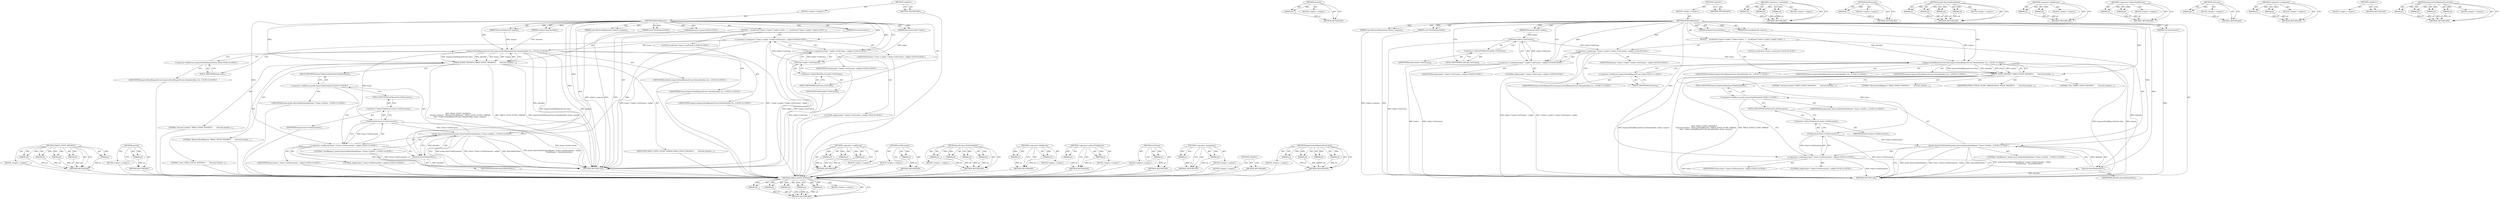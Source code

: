 digraph "InspectorSendRequestEvent.Data" {
vulnerable_113 [label=<(METHOD,TRACE_EVENT_INSTANT1)>];
vulnerable_114 [label=<(PARAM,p1)>];
vulnerable_115 [label=<(PARAM,p2)>];
vulnerable_116 [label=<(PARAM,p3)>];
vulnerable_117 [label=<(PARAM,p4)>];
vulnerable_118 [label=<(PARAM,p5)>];
vulnerable_119 [label=<(BLOCK,&lt;empty&gt;,&lt;empty&gt;)>];
vulnerable_120 [label=<(METHOD_RETURN,ANY)>];
vulnerable_144 [label=<(METHOD,AsyncId)>];
vulnerable_145 [label=<(PARAM,p1)>];
vulnerable_146 [label=<(BLOCK,&lt;empty&gt;,&lt;empty&gt;)>];
vulnerable_147 [label=<(METHOD_RETURN,ANY)>];
vulnerable_6 [label=<(METHOD,&lt;global&gt;)<SUB>1</SUB>>];
vulnerable_7 [label=<(BLOCK,&lt;empty&gt;,&lt;empty&gt;)<SUB>1</SUB>>];
vulnerable_8 [label=<(METHOD,WillSendRequest)<SUB>1</SUB>>];
vulnerable_9 [label=<(PARAM,ExecutionContext*)<SUB>2</SUB>>];
vulnerable_10 [label=<(PARAM,unsigned long identifier)<SUB>3</SUB>>];
vulnerable_11 [label=<(PARAM,DocumentLoader* loader)<SUB>4</SUB>>];
vulnerable_12 [label=<(PARAM,ResourceRequest&amp; request)<SUB>5</SUB>>];
vulnerable_13 [label=<(PARAM,const ResourceResponse&amp; redirect_response)<SUB>6</SUB>>];
vulnerable_14 [label=<(PARAM,const FetchInitiatorInfo&amp;)<SUB>7</SUB>>];
vulnerable_15 [label=<(BLOCK,{
   LocalFrame* frame = loader ? loader-&gt;GetFr...,{
   LocalFrame* frame = loader ? loader-&gt;GetFr...)<SUB>7</SUB>>];
vulnerable_16 [label="<(LOCAL,LocalFrame* frame: LocalFrame*)<SUB>8</SUB>>"];
vulnerable_17 [label="<(&lt;operator&gt;.assignment,* frame = loader ? loader-&gt;GetFrame() : nullptr)<SUB>8</SUB>>"];
vulnerable_18 [label="<(IDENTIFIER,frame,* frame = loader ? loader-&gt;GetFrame() : nullptr)<SUB>8</SUB>>"];
vulnerable_19 [label="<(&lt;operator&gt;.conditional,loader ? loader-&gt;GetFrame() : nullptr)<SUB>8</SUB>>"];
vulnerable_20 [label="<(IDENTIFIER,loader,loader ? loader-&gt;GetFrame() : nullptr)<SUB>8</SUB>>"];
vulnerable_21 [label=<(GetFrame,loader-&gt;GetFrame())<SUB>8</SUB>>];
vulnerable_22 [label=<(&lt;operator&gt;.indirectFieldAccess,loader-&gt;GetFrame)<SUB>8</SUB>>];
vulnerable_23 [label=<(IDENTIFIER,loader,loader-&gt;GetFrame())<SUB>8</SUB>>];
vulnerable_24 [label=<(FIELD_IDENTIFIER,GetFrame,GetFrame)<SUB>8</SUB>>];
vulnerable_25 [label="<(LITERAL,nullptr,loader ? loader-&gt;GetFrame() : nullptr)<SUB>8</SUB>>"];
vulnerable_26 [label=<(TRACE_EVENT_INSTANT1,TRACE_EVENT_INSTANT1(
       &quot;devtools.timeline...)<SUB>9</SUB>>];
vulnerable_27 [label=<(LITERAL,&quot;devtools.timeline&quot;,TRACE_EVENT_INSTANT1(
       &quot;devtools.timeline...)<SUB>10</SUB>>];
vulnerable_28 [label=<(LITERAL,&quot;ResourceSendRequest&quot;,TRACE_EVENT_INSTANT1(
       &quot;devtools.timeline...)<SUB>10</SUB>>];
vulnerable_29 [label=<(IDENTIFIER,TRACE_EVENT_SCOPE_THREAD,TRACE_EVENT_INSTANT1(
       &quot;devtools.timeline...)<SUB>10</SUB>>];
vulnerable_30 [label=<(LITERAL,&quot;data&quot;,TRACE_EVENT_INSTANT1(
       &quot;devtools.timeline...)<SUB>11</SUB>>];
vulnerable_31 [label="<(InspectorSendRequestEvent.Data,InspectorSendRequestEvent::Data(identifier, fra...)<SUB>11</SUB>>"];
vulnerable_32 [label="<(&lt;operator&gt;.fieldAccess,InspectorSendRequestEvent::Data)<SUB>11</SUB>>"];
vulnerable_33 [label="<(IDENTIFIER,InspectorSendRequestEvent,InspectorSendRequestEvent::Data(identifier, fra...)<SUB>11</SUB>>"];
vulnerable_34 [label=<(FIELD_IDENTIFIER,Data,Data)<SUB>11</SUB>>];
vulnerable_35 [label="<(IDENTIFIER,identifier,InspectorSendRequestEvent::Data(identifier, fra...)<SUB>11</SUB>>"];
vulnerable_36 [label="<(IDENTIFIER,frame,InspectorSendRequestEvent::Data(identifier, fra...)<SUB>11</SUB>>"];
vulnerable_37 [label="<(IDENTIFIER,request,InspectorSendRequestEvent::Data(identifier, fra...)<SUB>11</SUB>>"];
vulnerable_38 [label="<(probe.AsyncTaskScheduled,probe::AsyncTaskScheduled(frame ? frame-&gt;GetDoc...)<SUB>12</SUB>>"];
vulnerable_39 [label="<(&lt;operator&gt;.fieldAccess,probe::AsyncTaskScheduled)<SUB>12</SUB>>"];
vulnerable_40 [label="<(IDENTIFIER,probe,probe::AsyncTaskScheduled(frame ? frame-&gt;GetDoc...)<SUB>12</SUB>>"];
vulnerable_41 [label=<(FIELD_IDENTIFIER,AsyncTaskScheduled,AsyncTaskScheduled)<SUB>12</SUB>>];
vulnerable_42 [label="<(&lt;operator&gt;.conditional,frame ? frame-&gt;GetDocument() : nullptr)<SUB>12</SUB>>"];
vulnerable_43 [label="<(IDENTIFIER,frame,frame ? frame-&gt;GetDocument() : nullptr)<SUB>12</SUB>>"];
vulnerable_44 [label=<(GetDocument,frame-&gt;GetDocument())<SUB>12</SUB>>];
vulnerable_45 [label=<(&lt;operator&gt;.indirectFieldAccess,frame-&gt;GetDocument)<SUB>12</SUB>>];
vulnerable_46 [label=<(IDENTIFIER,frame,frame-&gt;GetDocument())<SUB>12</SUB>>];
vulnerable_47 [label=<(FIELD_IDENTIFIER,GetDocument,GetDocument)<SUB>12</SUB>>];
vulnerable_48 [label="<(LITERAL,nullptr,frame ? frame-&gt;GetDocument() : nullptr)<SUB>12</SUB>>"];
vulnerable_49 [label="<(LITERAL,&quot;SendRequest&quot;,probe::AsyncTaskScheduled(frame ? frame-&gt;GetDoc...)<SUB>13</SUB>>"];
vulnerable_50 [label=<(AsyncId,AsyncId(identifier))<SUB>13</SUB>>];
vulnerable_51 [label=<(IDENTIFIER,identifier,AsyncId(identifier))<SUB>13</SUB>>];
vulnerable_52 [label=<(METHOD_RETURN,void)<SUB>1</SUB>>];
vulnerable_54 [label=<(METHOD_RETURN,ANY)<SUB>1</SUB>>];
vulnerable_98 [label=<(METHOD,&lt;operator&gt;.conditional)>];
vulnerable_99 [label=<(PARAM,p1)>];
vulnerable_100 [label=<(PARAM,p2)>];
vulnerable_101 [label=<(PARAM,p3)>];
vulnerable_102 [label=<(BLOCK,&lt;empty&gt;,&lt;empty&gt;)>];
vulnerable_103 [label=<(METHOD_RETURN,ANY)>];
vulnerable_140 [label=<(METHOD,GetDocument)>];
vulnerable_141 [label=<(PARAM,p1)>];
vulnerable_142 [label=<(BLOCK,&lt;empty&gt;,&lt;empty&gt;)>];
vulnerable_143 [label=<(METHOD_RETURN,ANY)>];
vulnerable_133 [label=<(METHOD,probe.AsyncTaskScheduled)>];
vulnerable_134 [label=<(PARAM,p1)>];
vulnerable_135 [label=<(PARAM,p2)>];
vulnerable_136 [label=<(PARAM,p3)>];
vulnerable_137 [label=<(PARAM,p4)>];
vulnerable_138 [label=<(BLOCK,&lt;empty&gt;,&lt;empty&gt;)>];
vulnerable_139 [label=<(METHOD_RETURN,ANY)>];
vulnerable_128 [label=<(METHOD,&lt;operator&gt;.fieldAccess)>];
vulnerable_129 [label=<(PARAM,p1)>];
vulnerable_130 [label=<(PARAM,p2)>];
vulnerable_131 [label=<(BLOCK,&lt;empty&gt;,&lt;empty&gt;)>];
vulnerable_132 [label=<(METHOD_RETURN,ANY)>];
vulnerable_108 [label=<(METHOD,&lt;operator&gt;.indirectFieldAccess)>];
vulnerable_109 [label=<(PARAM,p1)>];
vulnerable_110 [label=<(PARAM,p2)>];
vulnerable_111 [label=<(BLOCK,&lt;empty&gt;,&lt;empty&gt;)>];
vulnerable_112 [label=<(METHOD_RETURN,ANY)>];
vulnerable_104 [label=<(METHOD,GetFrame)>];
vulnerable_105 [label=<(PARAM,p1)>];
vulnerable_106 [label=<(BLOCK,&lt;empty&gt;,&lt;empty&gt;)>];
vulnerable_107 [label=<(METHOD_RETURN,ANY)>];
vulnerable_93 [label=<(METHOD,&lt;operator&gt;.assignment)>];
vulnerable_94 [label=<(PARAM,p1)>];
vulnerable_95 [label=<(PARAM,p2)>];
vulnerable_96 [label=<(BLOCK,&lt;empty&gt;,&lt;empty&gt;)>];
vulnerable_97 [label=<(METHOD_RETURN,ANY)>];
vulnerable_87 [label=<(METHOD,&lt;global&gt;)<SUB>1</SUB>>];
vulnerable_88 [label=<(BLOCK,&lt;empty&gt;,&lt;empty&gt;)>];
vulnerable_89 [label=<(METHOD_RETURN,ANY)>];
vulnerable_121 [label=<(METHOD,InspectorSendRequestEvent.Data)>];
vulnerable_122 [label=<(PARAM,p1)>];
vulnerable_123 [label=<(PARAM,p2)>];
vulnerable_124 [label=<(PARAM,p3)>];
vulnerable_125 [label=<(PARAM,p4)>];
vulnerable_126 [label=<(BLOCK,&lt;empty&gt;,&lt;empty&gt;)>];
vulnerable_127 [label=<(METHOD_RETURN,ANY)>];
fixed_116 [label=<(METHOD,TRACE_EVENT_INSTANT1)>];
fixed_117 [label=<(PARAM,p1)>];
fixed_118 [label=<(PARAM,p2)>];
fixed_119 [label=<(PARAM,p3)>];
fixed_120 [label=<(PARAM,p4)>];
fixed_121 [label=<(PARAM,p5)>];
fixed_122 [label=<(BLOCK,&lt;empty&gt;,&lt;empty&gt;)>];
fixed_123 [label=<(METHOD_RETURN,ANY)>];
fixed_147 [label=<(METHOD,AsyncId)>];
fixed_148 [label=<(PARAM,p1)>];
fixed_149 [label=<(BLOCK,&lt;empty&gt;,&lt;empty&gt;)>];
fixed_150 [label=<(METHOD_RETURN,ANY)>];
fixed_6 [label=<(METHOD,&lt;global&gt;)<SUB>1</SUB>>];
fixed_7 [label=<(BLOCK,&lt;empty&gt;,&lt;empty&gt;)<SUB>1</SUB>>];
fixed_8 [label=<(METHOD,WillSendRequest)<SUB>1</SUB>>];
fixed_9 [label=<(PARAM,ExecutionContext*)<SUB>2</SUB>>];
fixed_10 [label=<(PARAM,unsigned long identifier)<SUB>3</SUB>>];
fixed_11 [label=<(PARAM,DocumentLoader* loader)<SUB>4</SUB>>];
fixed_12 [label=<(PARAM,ResourceRequest&amp; request)<SUB>5</SUB>>];
fixed_13 [label=<(PARAM,const ResourceResponse&amp; redirect_response)<SUB>6</SUB>>];
fixed_14 [label=<(PARAM,const FetchInitiatorInfo&amp;)<SUB>7</SUB>>];
fixed_15 [label="<(PARAM,Resource::Type)<SUB>8</SUB>>"];
fixed_16 [label=<(BLOCK,{
   LocalFrame* frame = loader ? loader-&gt;GetFr...,{
   LocalFrame* frame = loader ? loader-&gt;GetFr...)<SUB>8</SUB>>];
fixed_17 [label="<(LOCAL,LocalFrame* frame: LocalFrame*)<SUB>9</SUB>>"];
fixed_18 [label="<(&lt;operator&gt;.assignment,* frame = loader ? loader-&gt;GetFrame() : nullptr)<SUB>9</SUB>>"];
fixed_19 [label="<(IDENTIFIER,frame,* frame = loader ? loader-&gt;GetFrame() : nullptr)<SUB>9</SUB>>"];
fixed_20 [label="<(&lt;operator&gt;.conditional,loader ? loader-&gt;GetFrame() : nullptr)<SUB>9</SUB>>"];
fixed_21 [label="<(IDENTIFIER,loader,loader ? loader-&gt;GetFrame() : nullptr)<SUB>9</SUB>>"];
fixed_22 [label=<(GetFrame,loader-&gt;GetFrame())<SUB>9</SUB>>];
fixed_23 [label=<(&lt;operator&gt;.indirectFieldAccess,loader-&gt;GetFrame)<SUB>9</SUB>>];
fixed_24 [label=<(IDENTIFIER,loader,loader-&gt;GetFrame())<SUB>9</SUB>>];
fixed_25 [label=<(FIELD_IDENTIFIER,GetFrame,GetFrame)<SUB>9</SUB>>];
fixed_26 [label="<(LITERAL,nullptr,loader ? loader-&gt;GetFrame() : nullptr)<SUB>9</SUB>>"];
fixed_27 [label=<(TRACE_EVENT_INSTANT1,TRACE_EVENT_INSTANT1(
       &quot;devtools.timeline...)<SUB>10</SUB>>];
fixed_28 [label=<(LITERAL,&quot;devtools.timeline&quot;,TRACE_EVENT_INSTANT1(
       &quot;devtools.timeline...)<SUB>11</SUB>>];
fixed_29 [label=<(LITERAL,&quot;ResourceSendRequest&quot;,TRACE_EVENT_INSTANT1(
       &quot;devtools.timeline...)<SUB>11</SUB>>];
fixed_30 [label=<(IDENTIFIER,TRACE_EVENT_SCOPE_THREAD,TRACE_EVENT_INSTANT1(
       &quot;devtools.timeline...)<SUB>11</SUB>>];
fixed_31 [label=<(LITERAL,&quot;data&quot;,TRACE_EVENT_INSTANT1(
       &quot;devtools.timeline...)<SUB>12</SUB>>];
fixed_32 [label="<(InspectorSendRequestEvent.Data,InspectorSendRequestEvent::Data(identifier, fra...)<SUB>12</SUB>>"];
fixed_33 [label="<(&lt;operator&gt;.fieldAccess,InspectorSendRequestEvent::Data)<SUB>12</SUB>>"];
fixed_34 [label="<(IDENTIFIER,InspectorSendRequestEvent,InspectorSendRequestEvent::Data(identifier, fra...)<SUB>12</SUB>>"];
fixed_35 [label=<(FIELD_IDENTIFIER,Data,Data)<SUB>12</SUB>>];
fixed_36 [label="<(IDENTIFIER,identifier,InspectorSendRequestEvent::Data(identifier, fra...)<SUB>12</SUB>>"];
fixed_37 [label="<(IDENTIFIER,frame,InspectorSendRequestEvent::Data(identifier, fra...)<SUB>12</SUB>>"];
fixed_38 [label="<(IDENTIFIER,request,InspectorSendRequestEvent::Data(identifier, fra...)<SUB>12</SUB>>"];
fixed_39 [label="<(probe.AsyncTaskScheduled,probe::AsyncTaskScheduled(frame ? frame-&gt;GetDoc...)<SUB>13</SUB>>"];
fixed_40 [label="<(&lt;operator&gt;.fieldAccess,probe::AsyncTaskScheduled)<SUB>13</SUB>>"];
fixed_41 [label="<(IDENTIFIER,probe,probe::AsyncTaskScheduled(frame ? frame-&gt;GetDoc...)<SUB>13</SUB>>"];
fixed_42 [label=<(FIELD_IDENTIFIER,AsyncTaskScheduled,AsyncTaskScheduled)<SUB>13</SUB>>];
fixed_43 [label="<(&lt;operator&gt;.conditional,frame ? frame-&gt;GetDocument() : nullptr)<SUB>13</SUB>>"];
fixed_44 [label="<(IDENTIFIER,frame,frame ? frame-&gt;GetDocument() : nullptr)<SUB>13</SUB>>"];
fixed_45 [label=<(GetDocument,frame-&gt;GetDocument())<SUB>13</SUB>>];
fixed_46 [label=<(&lt;operator&gt;.indirectFieldAccess,frame-&gt;GetDocument)<SUB>13</SUB>>];
fixed_47 [label=<(IDENTIFIER,frame,frame-&gt;GetDocument())<SUB>13</SUB>>];
fixed_48 [label=<(FIELD_IDENTIFIER,GetDocument,GetDocument)<SUB>13</SUB>>];
fixed_49 [label="<(LITERAL,nullptr,frame ? frame-&gt;GetDocument() : nullptr)<SUB>13</SUB>>"];
fixed_50 [label="<(LITERAL,&quot;SendRequest&quot;,probe::AsyncTaskScheduled(frame ? frame-&gt;GetDoc...)<SUB>14</SUB>>"];
fixed_51 [label=<(AsyncId,AsyncId(identifier))<SUB>14</SUB>>];
fixed_52 [label=<(IDENTIFIER,identifier,AsyncId(identifier))<SUB>14</SUB>>];
fixed_53 [label=<(METHOD_RETURN,void)<SUB>1</SUB>>];
fixed_55 [label=<(METHOD_RETURN,ANY)<SUB>1</SUB>>];
fixed_101 [label=<(METHOD,&lt;operator&gt;.conditional)>];
fixed_102 [label=<(PARAM,p1)>];
fixed_103 [label=<(PARAM,p2)>];
fixed_104 [label=<(PARAM,p3)>];
fixed_105 [label=<(BLOCK,&lt;empty&gt;,&lt;empty&gt;)>];
fixed_106 [label=<(METHOD_RETURN,ANY)>];
fixed_143 [label=<(METHOD,GetDocument)>];
fixed_144 [label=<(PARAM,p1)>];
fixed_145 [label=<(BLOCK,&lt;empty&gt;,&lt;empty&gt;)>];
fixed_146 [label=<(METHOD_RETURN,ANY)>];
fixed_136 [label=<(METHOD,probe.AsyncTaskScheduled)>];
fixed_137 [label=<(PARAM,p1)>];
fixed_138 [label=<(PARAM,p2)>];
fixed_139 [label=<(PARAM,p3)>];
fixed_140 [label=<(PARAM,p4)>];
fixed_141 [label=<(BLOCK,&lt;empty&gt;,&lt;empty&gt;)>];
fixed_142 [label=<(METHOD_RETURN,ANY)>];
fixed_131 [label=<(METHOD,&lt;operator&gt;.fieldAccess)>];
fixed_132 [label=<(PARAM,p1)>];
fixed_133 [label=<(PARAM,p2)>];
fixed_134 [label=<(BLOCK,&lt;empty&gt;,&lt;empty&gt;)>];
fixed_135 [label=<(METHOD_RETURN,ANY)>];
fixed_111 [label=<(METHOD,&lt;operator&gt;.indirectFieldAccess)>];
fixed_112 [label=<(PARAM,p1)>];
fixed_113 [label=<(PARAM,p2)>];
fixed_114 [label=<(BLOCK,&lt;empty&gt;,&lt;empty&gt;)>];
fixed_115 [label=<(METHOD_RETURN,ANY)>];
fixed_107 [label=<(METHOD,GetFrame)>];
fixed_108 [label=<(PARAM,p1)>];
fixed_109 [label=<(BLOCK,&lt;empty&gt;,&lt;empty&gt;)>];
fixed_110 [label=<(METHOD_RETURN,ANY)>];
fixed_96 [label=<(METHOD,&lt;operator&gt;.assignment)>];
fixed_97 [label=<(PARAM,p1)>];
fixed_98 [label=<(PARAM,p2)>];
fixed_99 [label=<(BLOCK,&lt;empty&gt;,&lt;empty&gt;)>];
fixed_100 [label=<(METHOD_RETURN,ANY)>];
fixed_90 [label=<(METHOD,&lt;global&gt;)<SUB>1</SUB>>];
fixed_91 [label=<(BLOCK,&lt;empty&gt;,&lt;empty&gt;)>];
fixed_92 [label=<(METHOD_RETURN,ANY)>];
fixed_124 [label=<(METHOD,InspectorSendRequestEvent.Data)>];
fixed_125 [label=<(PARAM,p1)>];
fixed_126 [label=<(PARAM,p2)>];
fixed_127 [label=<(PARAM,p3)>];
fixed_128 [label=<(PARAM,p4)>];
fixed_129 [label=<(BLOCK,&lt;empty&gt;,&lt;empty&gt;)>];
fixed_130 [label=<(METHOD_RETURN,ANY)>];
vulnerable_113 -> vulnerable_114  [key=0, label="AST: "];
vulnerable_113 -> vulnerable_114  [key=1, label="DDG: "];
vulnerable_113 -> vulnerable_119  [key=0, label="AST: "];
vulnerable_113 -> vulnerable_115  [key=0, label="AST: "];
vulnerable_113 -> vulnerable_115  [key=1, label="DDG: "];
vulnerable_113 -> vulnerable_120  [key=0, label="AST: "];
vulnerable_113 -> vulnerable_120  [key=1, label="CFG: "];
vulnerable_113 -> vulnerable_116  [key=0, label="AST: "];
vulnerable_113 -> vulnerable_116  [key=1, label="DDG: "];
vulnerable_113 -> vulnerable_117  [key=0, label="AST: "];
vulnerable_113 -> vulnerable_117  [key=1, label="DDG: "];
vulnerable_113 -> vulnerable_118  [key=0, label="AST: "];
vulnerable_113 -> vulnerable_118  [key=1, label="DDG: "];
vulnerable_114 -> vulnerable_120  [key=0, label="DDG: p1"];
vulnerable_115 -> vulnerable_120  [key=0, label="DDG: p2"];
vulnerable_116 -> vulnerable_120  [key=0, label="DDG: p3"];
vulnerable_117 -> vulnerable_120  [key=0, label="DDG: p4"];
vulnerable_118 -> vulnerable_120  [key=0, label="DDG: p5"];
vulnerable_144 -> vulnerable_145  [key=0, label="AST: "];
vulnerable_144 -> vulnerable_145  [key=1, label="DDG: "];
vulnerable_144 -> vulnerable_146  [key=0, label="AST: "];
vulnerable_144 -> vulnerable_147  [key=0, label="AST: "];
vulnerable_144 -> vulnerable_147  [key=1, label="CFG: "];
vulnerable_145 -> vulnerable_147  [key=0, label="DDG: p1"];
vulnerable_6 -> vulnerable_7  [key=0, label="AST: "];
vulnerable_6 -> vulnerable_54  [key=0, label="AST: "];
vulnerable_6 -> vulnerable_54  [key=1, label="CFG: "];
vulnerable_7 -> vulnerable_8  [key=0, label="AST: "];
vulnerable_8 -> vulnerable_9  [key=0, label="AST: "];
vulnerable_8 -> vulnerable_9  [key=1, label="DDG: "];
vulnerable_8 -> vulnerable_10  [key=0, label="AST: "];
vulnerable_8 -> vulnerable_10  [key=1, label="DDG: "];
vulnerable_8 -> vulnerable_11  [key=0, label="AST: "];
vulnerable_8 -> vulnerable_11  [key=1, label="DDG: "];
vulnerable_8 -> vulnerable_12  [key=0, label="AST: "];
vulnerable_8 -> vulnerable_12  [key=1, label="DDG: "];
vulnerable_8 -> vulnerable_13  [key=0, label="AST: "];
vulnerable_8 -> vulnerable_13  [key=1, label="DDG: "];
vulnerable_8 -> vulnerable_14  [key=0, label="AST: "];
vulnerable_8 -> vulnerable_14  [key=1, label="DDG: "];
vulnerable_8 -> vulnerable_15  [key=0, label="AST: "];
vulnerable_8 -> vulnerable_52  [key=0, label="AST: "];
vulnerable_8 -> vulnerable_24  [key=0, label="CFG: "];
vulnerable_8 -> vulnerable_19  [key=0, label="CFG: "];
vulnerable_8 -> vulnerable_19  [key=1, label="DDG: "];
vulnerable_8 -> vulnerable_17  [key=0, label="DDG: "];
vulnerable_8 -> vulnerable_26  [key=0, label="DDG: "];
vulnerable_8 -> vulnerable_38  [key=0, label="DDG: "];
vulnerable_8 -> vulnerable_31  [key=0, label="DDG: "];
vulnerable_8 -> vulnerable_42  [key=0, label="DDG: "];
vulnerable_8 -> vulnerable_50  [key=0, label="DDG: "];
vulnerable_9 -> vulnerable_52  [key=0, label="DDG: "];
vulnerable_10 -> vulnerable_31  [key=0, label="DDG: identifier"];
vulnerable_11 -> vulnerable_21  [key=0, label="DDG: loader"];
vulnerable_12 -> vulnerable_31  [key=0, label="DDG: request"];
vulnerable_13 -> vulnerable_52  [key=0, label="DDG: redirect_response"];
vulnerable_14 -> vulnerable_52  [key=0, label="DDG: "];
vulnerable_15 -> vulnerable_16  [key=0, label="AST: "];
vulnerable_15 -> vulnerable_17  [key=0, label="AST: "];
vulnerable_15 -> vulnerable_26  [key=0, label="AST: "];
vulnerable_15 -> vulnerable_38  [key=0, label="AST: "];
vulnerable_17 -> vulnerable_18  [key=0, label="AST: "];
vulnerable_17 -> vulnerable_19  [key=0, label="AST: "];
vulnerable_17 -> vulnerable_34  [key=0, label="CFG: "];
vulnerable_17 -> vulnerable_52  [key=0, label="DDG: loader ? loader-&gt;GetFrame() : nullptr"];
vulnerable_17 -> vulnerable_52  [key=1, label="DDG: * frame = loader ? loader-&gt;GetFrame() : nullptr"];
vulnerable_17 -> vulnerable_31  [key=0, label="DDG: frame"];
vulnerable_19 -> vulnerable_20  [key=0, label="AST: "];
vulnerable_19 -> vulnerable_21  [key=0, label="AST: "];
vulnerable_19 -> vulnerable_25  [key=0, label="AST: "];
vulnerable_19 -> vulnerable_17  [key=0, label="CFG: "];
vulnerable_19 -> vulnerable_52  [key=0, label="DDG: loader"];
vulnerable_19 -> vulnerable_52  [key=1, label="DDG: loader-&gt;GetFrame()"];
vulnerable_21 -> vulnerable_22  [key=0, label="AST: "];
vulnerable_21 -> vulnerable_19  [key=0, label="CFG: "];
vulnerable_21 -> vulnerable_19  [key=1, label="DDG: loader-&gt;GetFrame"];
vulnerable_21 -> vulnerable_52  [key=0, label="DDG: loader-&gt;GetFrame"];
vulnerable_21 -> vulnerable_17  [key=0, label="DDG: loader-&gt;GetFrame"];
vulnerable_22 -> vulnerable_23  [key=0, label="AST: "];
vulnerable_22 -> vulnerable_24  [key=0, label="AST: "];
vulnerable_22 -> vulnerable_21  [key=0, label="CFG: "];
vulnerable_24 -> vulnerable_22  [key=0, label="CFG: "];
vulnerable_26 -> vulnerable_27  [key=0, label="AST: "];
vulnerable_26 -> vulnerable_28  [key=0, label="AST: "];
vulnerable_26 -> vulnerable_29  [key=0, label="AST: "];
vulnerable_26 -> vulnerable_30  [key=0, label="AST: "];
vulnerable_26 -> vulnerable_31  [key=0, label="AST: "];
vulnerable_26 -> vulnerable_41  [key=0, label="CFG: "];
vulnerable_26 -> vulnerable_52  [key=0, label="DDG: InspectorSendRequestEvent::Data(identifier, frame, request)"];
vulnerable_26 -> vulnerable_52  [key=1, label="DDG: TRACE_EVENT_INSTANT1(
       &quot;devtools.timeline&quot;, &quot;ResourceSendRequest&quot;, TRACE_EVENT_SCOPE_THREAD,
      &quot;data&quot;, InspectorSendRequestEvent::Data(identifier, frame, request))"];
vulnerable_26 -> vulnerable_52  [key=2, label="DDG: TRACE_EVENT_SCOPE_THREAD"];
vulnerable_31 -> vulnerable_32  [key=0, label="AST: "];
vulnerable_31 -> vulnerable_35  [key=0, label="AST: "];
vulnerable_31 -> vulnerable_36  [key=0, label="AST: "];
vulnerable_31 -> vulnerable_37  [key=0, label="AST: "];
vulnerable_31 -> vulnerable_26  [key=0, label="CFG: "];
vulnerable_31 -> vulnerable_26  [key=1, label="DDG: InspectorSendRequestEvent::Data"];
vulnerable_31 -> vulnerable_26  [key=2, label="DDG: identifier"];
vulnerable_31 -> vulnerable_26  [key=3, label="DDG: frame"];
vulnerable_31 -> vulnerable_26  [key=4, label="DDG: request"];
vulnerable_31 -> vulnerable_52  [key=0, label="DDG: InspectorSendRequestEvent::Data"];
vulnerable_31 -> vulnerable_52  [key=1, label="DDG: request"];
vulnerable_31 -> vulnerable_50  [key=0, label="DDG: identifier"];
vulnerable_31 -> vulnerable_44  [key=0, label="DDG: frame"];
vulnerable_32 -> vulnerable_33  [key=0, label="AST: "];
vulnerable_32 -> vulnerable_34  [key=0, label="AST: "];
vulnerable_32 -> vulnerable_31  [key=0, label="CFG: "];
vulnerable_34 -> vulnerable_32  [key=0, label="CFG: "];
vulnerable_38 -> vulnerable_39  [key=0, label="AST: "];
vulnerable_38 -> vulnerable_42  [key=0, label="AST: "];
vulnerable_38 -> vulnerable_49  [key=0, label="AST: "];
vulnerable_38 -> vulnerable_50  [key=0, label="AST: "];
vulnerable_38 -> vulnerable_52  [key=0, label="CFG: "];
vulnerable_38 -> vulnerable_52  [key=1, label="DDG: probe::AsyncTaskScheduled"];
vulnerable_38 -> vulnerable_52  [key=2, label="DDG: frame ? frame-&gt;GetDocument() : nullptr"];
vulnerable_38 -> vulnerable_52  [key=3, label="DDG: AsyncId(identifier)"];
vulnerable_38 -> vulnerable_52  [key=4, label="DDG: probe::AsyncTaskScheduled(frame ? frame-&gt;GetDocument() : nullptr,
                            &quot;SendRequest&quot;, AsyncId(identifier))"];
vulnerable_39 -> vulnerable_40  [key=0, label="AST: "];
vulnerable_39 -> vulnerable_41  [key=0, label="AST: "];
vulnerable_39 -> vulnerable_47  [key=0, label="CFG: "];
vulnerable_39 -> vulnerable_42  [key=0, label="CFG: "];
vulnerable_41 -> vulnerable_39  [key=0, label="CFG: "];
vulnerable_42 -> vulnerable_43  [key=0, label="AST: "];
vulnerable_42 -> vulnerable_44  [key=0, label="AST: "];
vulnerable_42 -> vulnerable_48  [key=0, label="AST: "];
vulnerable_42 -> vulnerable_50  [key=0, label="CFG: "];
vulnerable_42 -> vulnerable_52  [key=0, label="DDG: frame"];
vulnerable_42 -> vulnerable_52  [key=1, label="DDG: frame-&gt;GetDocument()"];
vulnerable_44 -> vulnerable_45  [key=0, label="AST: "];
vulnerable_44 -> vulnerable_42  [key=0, label="CFG: "];
vulnerable_44 -> vulnerable_42  [key=1, label="DDG: frame-&gt;GetDocument"];
vulnerable_44 -> vulnerable_52  [key=0, label="DDG: frame-&gt;GetDocument"];
vulnerable_44 -> vulnerable_38  [key=0, label="DDG: frame-&gt;GetDocument"];
vulnerable_45 -> vulnerable_46  [key=0, label="AST: "];
vulnerable_45 -> vulnerable_47  [key=0, label="AST: "];
vulnerable_45 -> vulnerable_44  [key=0, label="CFG: "];
vulnerable_47 -> vulnerable_45  [key=0, label="CFG: "];
vulnerable_50 -> vulnerable_51  [key=0, label="AST: "];
vulnerable_50 -> vulnerable_38  [key=0, label="CFG: "];
vulnerable_50 -> vulnerable_38  [key=1, label="DDG: identifier"];
vulnerable_50 -> vulnerable_52  [key=0, label="DDG: identifier"];
vulnerable_98 -> vulnerable_99  [key=0, label="AST: "];
vulnerable_98 -> vulnerable_99  [key=1, label="DDG: "];
vulnerable_98 -> vulnerable_102  [key=0, label="AST: "];
vulnerable_98 -> vulnerable_100  [key=0, label="AST: "];
vulnerable_98 -> vulnerable_100  [key=1, label="DDG: "];
vulnerable_98 -> vulnerable_103  [key=0, label="AST: "];
vulnerable_98 -> vulnerable_103  [key=1, label="CFG: "];
vulnerable_98 -> vulnerable_101  [key=0, label="AST: "];
vulnerable_98 -> vulnerable_101  [key=1, label="DDG: "];
vulnerable_99 -> vulnerable_103  [key=0, label="DDG: p1"];
vulnerable_100 -> vulnerable_103  [key=0, label="DDG: p2"];
vulnerable_101 -> vulnerable_103  [key=0, label="DDG: p3"];
vulnerable_140 -> vulnerable_141  [key=0, label="AST: "];
vulnerable_140 -> vulnerable_141  [key=1, label="DDG: "];
vulnerable_140 -> vulnerable_142  [key=0, label="AST: "];
vulnerable_140 -> vulnerable_143  [key=0, label="AST: "];
vulnerable_140 -> vulnerable_143  [key=1, label="CFG: "];
vulnerable_141 -> vulnerable_143  [key=0, label="DDG: p1"];
vulnerable_133 -> vulnerable_134  [key=0, label="AST: "];
vulnerable_133 -> vulnerable_134  [key=1, label="DDG: "];
vulnerable_133 -> vulnerable_138  [key=0, label="AST: "];
vulnerable_133 -> vulnerable_135  [key=0, label="AST: "];
vulnerable_133 -> vulnerable_135  [key=1, label="DDG: "];
vulnerable_133 -> vulnerable_139  [key=0, label="AST: "];
vulnerable_133 -> vulnerable_139  [key=1, label="CFG: "];
vulnerable_133 -> vulnerable_136  [key=0, label="AST: "];
vulnerable_133 -> vulnerable_136  [key=1, label="DDG: "];
vulnerable_133 -> vulnerable_137  [key=0, label="AST: "];
vulnerable_133 -> vulnerable_137  [key=1, label="DDG: "];
vulnerable_134 -> vulnerable_139  [key=0, label="DDG: p1"];
vulnerable_135 -> vulnerable_139  [key=0, label="DDG: p2"];
vulnerable_136 -> vulnerable_139  [key=0, label="DDG: p3"];
vulnerable_137 -> vulnerable_139  [key=0, label="DDG: p4"];
vulnerable_128 -> vulnerable_129  [key=0, label="AST: "];
vulnerable_128 -> vulnerable_129  [key=1, label="DDG: "];
vulnerable_128 -> vulnerable_131  [key=0, label="AST: "];
vulnerable_128 -> vulnerable_130  [key=0, label="AST: "];
vulnerable_128 -> vulnerable_130  [key=1, label="DDG: "];
vulnerable_128 -> vulnerable_132  [key=0, label="AST: "];
vulnerable_128 -> vulnerable_132  [key=1, label="CFG: "];
vulnerable_129 -> vulnerable_132  [key=0, label="DDG: p1"];
vulnerable_130 -> vulnerable_132  [key=0, label="DDG: p2"];
vulnerable_108 -> vulnerable_109  [key=0, label="AST: "];
vulnerable_108 -> vulnerable_109  [key=1, label="DDG: "];
vulnerable_108 -> vulnerable_111  [key=0, label="AST: "];
vulnerable_108 -> vulnerable_110  [key=0, label="AST: "];
vulnerable_108 -> vulnerable_110  [key=1, label="DDG: "];
vulnerable_108 -> vulnerable_112  [key=0, label="AST: "];
vulnerable_108 -> vulnerable_112  [key=1, label="CFG: "];
vulnerable_109 -> vulnerable_112  [key=0, label="DDG: p1"];
vulnerable_110 -> vulnerable_112  [key=0, label="DDG: p2"];
vulnerable_104 -> vulnerable_105  [key=0, label="AST: "];
vulnerable_104 -> vulnerable_105  [key=1, label="DDG: "];
vulnerable_104 -> vulnerable_106  [key=0, label="AST: "];
vulnerable_104 -> vulnerable_107  [key=0, label="AST: "];
vulnerable_104 -> vulnerable_107  [key=1, label="CFG: "];
vulnerable_105 -> vulnerable_107  [key=0, label="DDG: p1"];
vulnerable_93 -> vulnerable_94  [key=0, label="AST: "];
vulnerable_93 -> vulnerable_94  [key=1, label="DDG: "];
vulnerable_93 -> vulnerable_96  [key=0, label="AST: "];
vulnerable_93 -> vulnerable_95  [key=0, label="AST: "];
vulnerable_93 -> vulnerable_95  [key=1, label="DDG: "];
vulnerable_93 -> vulnerable_97  [key=0, label="AST: "];
vulnerable_93 -> vulnerable_97  [key=1, label="CFG: "];
vulnerable_94 -> vulnerable_97  [key=0, label="DDG: p1"];
vulnerable_95 -> vulnerable_97  [key=0, label="DDG: p2"];
vulnerable_87 -> vulnerable_88  [key=0, label="AST: "];
vulnerable_87 -> vulnerable_89  [key=0, label="AST: "];
vulnerable_87 -> vulnerable_89  [key=1, label="CFG: "];
vulnerable_121 -> vulnerable_122  [key=0, label="AST: "];
vulnerable_121 -> vulnerable_122  [key=1, label="DDG: "];
vulnerable_121 -> vulnerable_126  [key=0, label="AST: "];
vulnerable_121 -> vulnerable_123  [key=0, label="AST: "];
vulnerable_121 -> vulnerable_123  [key=1, label="DDG: "];
vulnerable_121 -> vulnerable_127  [key=0, label="AST: "];
vulnerable_121 -> vulnerable_127  [key=1, label="CFG: "];
vulnerable_121 -> vulnerable_124  [key=0, label="AST: "];
vulnerable_121 -> vulnerable_124  [key=1, label="DDG: "];
vulnerable_121 -> vulnerable_125  [key=0, label="AST: "];
vulnerable_121 -> vulnerable_125  [key=1, label="DDG: "];
vulnerable_122 -> vulnerable_127  [key=0, label="DDG: p1"];
vulnerable_123 -> vulnerable_127  [key=0, label="DDG: p2"];
vulnerable_124 -> vulnerable_127  [key=0, label="DDG: p3"];
vulnerable_125 -> vulnerable_127  [key=0, label="DDG: p4"];
fixed_116 -> fixed_117  [key=0, label="AST: "];
fixed_116 -> fixed_117  [key=1, label="DDG: "];
fixed_116 -> fixed_122  [key=0, label="AST: "];
fixed_116 -> fixed_118  [key=0, label="AST: "];
fixed_116 -> fixed_118  [key=1, label="DDG: "];
fixed_116 -> fixed_123  [key=0, label="AST: "];
fixed_116 -> fixed_123  [key=1, label="CFG: "];
fixed_116 -> fixed_119  [key=0, label="AST: "];
fixed_116 -> fixed_119  [key=1, label="DDG: "];
fixed_116 -> fixed_120  [key=0, label="AST: "];
fixed_116 -> fixed_120  [key=1, label="DDG: "];
fixed_116 -> fixed_121  [key=0, label="AST: "];
fixed_116 -> fixed_121  [key=1, label="DDG: "];
fixed_117 -> fixed_123  [key=0, label="DDG: p1"];
fixed_118 -> fixed_123  [key=0, label="DDG: p2"];
fixed_119 -> fixed_123  [key=0, label="DDG: p3"];
fixed_120 -> fixed_123  [key=0, label="DDG: p4"];
fixed_121 -> fixed_123  [key=0, label="DDG: p5"];
fixed_122 -> vulnerable_113  [key=0];
fixed_123 -> vulnerable_113  [key=0];
fixed_147 -> fixed_148  [key=0, label="AST: "];
fixed_147 -> fixed_148  [key=1, label="DDG: "];
fixed_147 -> fixed_149  [key=0, label="AST: "];
fixed_147 -> fixed_150  [key=0, label="AST: "];
fixed_147 -> fixed_150  [key=1, label="CFG: "];
fixed_148 -> fixed_150  [key=0, label="DDG: p1"];
fixed_149 -> vulnerable_113  [key=0];
fixed_150 -> vulnerable_113  [key=0];
fixed_6 -> fixed_7  [key=0, label="AST: "];
fixed_6 -> fixed_55  [key=0, label="AST: "];
fixed_6 -> fixed_55  [key=1, label="CFG: "];
fixed_7 -> fixed_8  [key=0, label="AST: "];
fixed_8 -> fixed_9  [key=0, label="AST: "];
fixed_8 -> fixed_9  [key=1, label="DDG: "];
fixed_8 -> fixed_10  [key=0, label="AST: "];
fixed_8 -> fixed_10  [key=1, label="DDG: "];
fixed_8 -> fixed_11  [key=0, label="AST: "];
fixed_8 -> fixed_11  [key=1, label="DDG: "];
fixed_8 -> fixed_12  [key=0, label="AST: "];
fixed_8 -> fixed_12  [key=1, label="DDG: "];
fixed_8 -> fixed_13  [key=0, label="AST: "];
fixed_8 -> fixed_13  [key=1, label="DDG: "];
fixed_8 -> fixed_14  [key=0, label="AST: "];
fixed_8 -> fixed_14  [key=1, label="DDG: "];
fixed_8 -> fixed_15  [key=0, label="AST: "];
fixed_8 -> fixed_15  [key=1, label="DDG: "];
fixed_8 -> fixed_16  [key=0, label="AST: "];
fixed_8 -> fixed_53  [key=0, label="AST: "];
fixed_8 -> fixed_25  [key=0, label="CFG: "];
fixed_8 -> fixed_20  [key=0, label="CFG: "];
fixed_8 -> fixed_20  [key=1, label="DDG: "];
fixed_8 -> fixed_18  [key=0, label="DDG: "];
fixed_8 -> fixed_27  [key=0, label="DDG: "];
fixed_8 -> fixed_39  [key=0, label="DDG: "];
fixed_8 -> fixed_32  [key=0, label="DDG: "];
fixed_8 -> fixed_43  [key=0, label="DDG: "];
fixed_8 -> fixed_51  [key=0, label="DDG: "];
fixed_9 -> fixed_53  [key=0, label="DDG: "];
fixed_10 -> fixed_32  [key=0, label="DDG: identifier"];
fixed_11 -> fixed_22  [key=0, label="DDG: loader"];
fixed_12 -> fixed_32  [key=0, label="DDG: request"];
fixed_13 -> fixed_53  [key=0, label="DDG: redirect_response"];
fixed_14 -> fixed_53  [key=0, label="DDG: "];
fixed_15 -> fixed_53  [key=0, label="DDG: "];
fixed_16 -> fixed_17  [key=0, label="AST: "];
fixed_16 -> fixed_18  [key=0, label="AST: "];
fixed_16 -> fixed_27  [key=0, label="AST: "];
fixed_16 -> fixed_39  [key=0, label="AST: "];
fixed_17 -> vulnerable_113  [key=0];
fixed_18 -> fixed_19  [key=0, label="AST: "];
fixed_18 -> fixed_20  [key=0, label="AST: "];
fixed_18 -> fixed_35  [key=0, label="CFG: "];
fixed_18 -> fixed_53  [key=0, label="DDG: loader ? loader-&gt;GetFrame() : nullptr"];
fixed_18 -> fixed_53  [key=1, label="DDG: * frame = loader ? loader-&gt;GetFrame() : nullptr"];
fixed_18 -> fixed_32  [key=0, label="DDG: frame"];
fixed_19 -> vulnerable_113  [key=0];
fixed_20 -> fixed_21  [key=0, label="AST: "];
fixed_20 -> fixed_22  [key=0, label="AST: "];
fixed_20 -> fixed_26  [key=0, label="AST: "];
fixed_20 -> fixed_18  [key=0, label="CFG: "];
fixed_20 -> fixed_53  [key=0, label="DDG: loader"];
fixed_20 -> fixed_53  [key=1, label="DDG: loader-&gt;GetFrame()"];
fixed_21 -> vulnerable_113  [key=0];
fixed_22 -> fixed_23  [key=0, label="AST: "];
fixed_22 -> fixed_20  [key=0, label="CFG: "];
fixed_22 -> fixed_20  [key=1, label="DDG: loader-&gt;GetFrame"];
fixed_22 -> fixed_53  [key=0, label="DDG: loader-&gt;GetFrame"];
fixed_22 -> fixed_18  [key=0, label="DDG: loader-&gt;GetFrame"];
fixed_23 -> fixed_24  [key=0, label="AST: "];
fixed_23 -> fixed_25  [key=0, label="AST: "];
fixed_23 -> fixed_22  [key=0, label="CFG: "];
fixed_24 -> vulnerable_113  [key=0];
fixed_25 -> fixed_23  [key=0, label="CFG: "];
fixed_26 -> vulnerable_113  [key=0];
fixed_27 -> fixed_28  [key=0, label="AST: "];
fixed_27 -> fixed_29  [key=0, label="AST: "];
fixed_27 -> fixed_30  [key=0, label="AST: "];
fixed_27 -> fixed_31  [key=0, label="AST: "];
fixed_27 -> fixed_32  [key=0, label="AST: "];
fixed_27 -> fixed_42  [key=0, label="CFG: "];
fixed_27 -> fixed_53  [key=0, label="DDG: InspectorSendRequestEvent::Data(identifier, frame, request)"];
fixed_27 -> fixed_53  [key=1, label="DDG: TRACE_EVENT_INSTANT1(
       &quot;devtools.timeline&quot;, &quot;ResourceSendRequest&quot;, TRACE_EVENT_SCOPE_THREAD,
      &quot;data&quot;, InspectorSendRequestEvent::Data(identifier, frame, request))"];
fixed_27 -> fixed_53  [key=2, label="DDG: TRACE_EVENT_SCOPE_THREAD"];
fixed_28 -> vulnerable_113  [key=0];
fixed_29 -> vulnerable_113  [key=0];
fixed_30 -> vulnerable_113  [key=0];
fixed_31 -> vulnerable_113  [key=0];
fixed_32 -> fixed_33  [key=0, label="AST: "];
fixed_32 -> fixed_36  [key=0, label="AST: "];
fixed_32 -> fixed_37  [key=0, label="AST: "];
fixed_32 -> fixed_38  [key=0, label="AST: "];
fixed_32 -> fixed_27  [key=0, label="CFG: "];
fixed_32 -> fixed_27  [key=1, label="DDG: InspectorSendRequestEvent::Data"];
fixed_32 -> fixed_27  [key=2, label="DDG: identifier"];
fixed_32 -> fixed_27  [key=3, label="DDG: frame"];
fixed_32 -> fixed_27  [key=4, label="DDG: request"];
fixed_32 -> fixed_53  [key=0, label="DDG: InspectorSendRequestEvent::Data"];
fixed_32 -> fixed_53  [key=1, label="DDG: request"];
fixed_32 -> fixed_51  [key=0, label="DDG: identifier"];
fixed_32 -> fixed_45  [key=0, label="DDG: frame"];
fixed_33 -> fixed_34  [key=0, label="AST: "];
fixed_33 -> fixed_35  [key=0, label="AST: "];
fixed_33 -> fixed_32  [key=0, label="CFG: "];
fixed_34 -> vulnerable_113  [key=0];
fixed_35 -> fixed_33  [key=0, label="CFG: "];
fixed_36 -> vulnerable_113  [key=0];
fixed_37 -> vulnerable_113  [key=0];
fixed_38 -> vulnerable_113  [key=0];
fixed_39 -> fixed_40  [key=0, label="AST: "];
fixed_39 -> fixed_43  [key=0, label="AST: "];
fixed_39 -> fixed_50  [key=0, label="AST: "];
fixed_39 -> fixed_51  [key=0, label="AST: "];
fixed_39 -> fixed_53  [key=0, label="CFG: "];
fixed_39 -> fixed_53  [key=1, label="DDG: probe::AsyncTaskScheduled"];
fixed_39 -> fixed_53  [key=2, label="DDG: frame ? frame-&gt;GetDocument() : nullptr"];
fixed_39 -> fixed_53  [key=3, label="DDG: AsyncId(identifier)"];
fixed_39 -> fixed_53  [key=4, label="DDG: probe::AsyncTaskScheduled(frame ? frame-&gt;GetDocument() : nullptr,
                            &quot;SendRequest&quot;, AsyncId(identifier))"];
fixed_40 -> fixed_41  [key=0, label="AST: "];
fixed_40 -> fixed_42  [key=0, label="AST: "];
fixed_40 -> fixed_48  [key=0, label="CFG: "];
fixed_40 -> fixed_43  [key=0, label="CFG: "];
fixed_41 -> vulnerable_113  [key=0];
fixed_42 -> fixed_40  [key=0, label="CFG: "];
fixed_43 -> fixed_44  [key=0, label="AST: "];
fixed_43 -> fixed_45  [key=0, label="AST: "];
fixed_43 -> fixed_49  [key=0, label="AST: "];
fixed_43 -> fixed_51  [key=0, label="CFG: "];
fixed_43 -> fixed_53  [key=0, label="DDG: frame"];
fixed_43 -> fixed_53  [key=1, label="DDG: frame-&gt;GetDocument()"];
fixed_44 -> vulnerable_113  [key=0];
fixed_45 -> fixed_46  [key=0, label="AST: "];
fixed_45 -> fixed_43  [key=0, label="CFG: "];
fixed_45 -> fixed_43  [key=1, label="DDG: frame-&gt;GetDocument"];
fixed_45 -> fixed_53  [key=0, label="DDG: frame-&gt;GetDocument"];
fixed_45 -> fixed_39  [key=0, label="DDG: frame-&gt;GetDocument"];
fixed_46 -> fixed_47  [key=0, label="AST: "];
fixed_46 -> fixed_48  [key=0, label="AST: "];
fixed_46 -> fixed_45  [key=0, label="CFG: "];
fixed_47 -> vulnerable_113  [key=0];
fixed_48 -> fixed_46  [key=0, label="CFG: "];
fixed_49 -> vulnerable_113  [key=0];
fixed_50 -> vulnerable_113  [key=0];
fixed_51 -> fixed_52  [key=0, label="AST: "];
fixed_51 -> fixed_39  [key=0, label="CFG: "];
fixed_51 -> fixed_39  [key=1, label="DDG: identifier"];
fixed_51 -> fixed_53  [key=0, label="DDG: identifier"];
fixed_52 -> vulnerable_113  [key=0];
fixed_53 -> vulnerable_113  [key=0];
fixed_55 -> vulnerable_113  [key=0];
fixed_101 -> fixed_102  [key=0, label="AST: "];
fixed_101 -> fixed_102  [key=1, label="DDG: "];
fixed_101 -> fixed_105  [key=0, label="AST: "];
fixed_101 -> fixed_103  [key=0, label="AST: "];
fixed_101 -> fixed_103  [key=1, label="DDG: "];
fixed_101 -> fixed_106  [key=0, label="AST: "];
fixed_101 -> fixed_106  [key=1, label="CFG: "];
fixed_101 -> fixed_104  [key=0, label="AST: "];
fixed_101 -> fixed_104  [key=1, label="DDG: "];
fixed_102 -> fixed_106  [key=0, label="DDG: p1"];
fixed_103 -> fixed_106  [key=0, label="DDG: p2"];
fixed_104 -> fixed_106  [key=0, label="DDG: p3"];
fixed_105 -> vulnerable_113  [key=0];
fixed_106 -> vulnerable_113  [key=0];
fixed_143 -> fixed_144  [key=0, label="AST: "];
fixed_143 -> fixed_144  [key=1, label="DDG: "];
fixed_143 -> fixed_145  [key=0, label="AST: "];
fixed_143 -> fixed_146  [key=0, label="AST: "];
fixed_143 -> fixed_146  [key=1, label="CFG: "];
fixed_144 -> fixed_146  [key=0, label="DDG: p1"];
fixed_145 -> vulnerable_113  [key=0];
fixed_146 -> vulnerable_113  [key=0];
fixed_136 -> fixed_137  [key=0, label="AST: "];
fixed_136 -> fixed_137  [key=1, label="DDG: "];
fixed_136 -> fixed_141  [key=0, label="AST: "];
fixed_136 -> fixed_138  [key=0, label="AST: "];
fixed_136 -> fixed_138  [key=1, label="DDG: "];
fixed_136 -> fixed_142  [key=0, label="AST: "];
fixed_136 -> fixed_142  [key=1, label="CFG: "];
fixed_136 -> fixed_139  [key=0, label="AST: "];
fixed_136 -> fixed_139  [key=1, label="DDG: "];
fixed_136 -> fixed_140  [key=0, label="AST: "];
fixed_136 -> fixed_140  [key=1, label="DDG: "];
fixed_137 -> fixed_142  [key=0, label="DDG: p1"];
fixed_138 -> fixed_142  [key=0, label="DDG: p2"];
fixed_139 -> fixed_142  [key=0, label="DDG: p3"];
fixed_140 -> fixed_142  [key=0, label="DDG: p4"];
fixed_141 -> vulnerable_113  [key=0];
fixed_142 -> vulnerable_113  [key=0];
fixed_131 -> fixed_132  [key=0, label="AST: "];
fixed_131 -> fixed_132  [key=1, label="DDG: "];
fixed_131 -> fixed_134  [key=0, label="AST: "];
fixed_131 -> fixed_133  [key=0, label="AST: "];
fixed_131 -> fixed_133  [key=1, label="DDG: "];
fixed_131 -> fixed_135  [key=0, label="AST: "];
fixed_131 -> fixed_135  [key=1, label="CFG: "];
fixed_132 -> fixed_135  [key=0, label="DDG: p1"];
fixed_133 -> fixed_135  [key=0, label="DDG: p2"];
fixed_134 -> vulnerable_113  [key=0];
fixed_135 -> vulnerable_113  [key=0];
fixed_111 -> fixed_112  [key=0, label="AST: "];
fixed_111 -> fixed_112  [key=1, label="DDG: "];
fixed_111 -> fixed_114  [key=0, label="AST: "];
fixed_111 -> fixed_113  [key=0, label="AST: "];
fixed_111 -> fixed_113  [key=1, label="DDG: "];
fixed_111 -> fixed_115  [key=0, label="AST: "];
fixed_111 -> fixed_115  [key=1, label="CFG: "];
fixed_112 -> fixed_115  [key=0, label="DDG: p1"];
fixed_113 -> fixed_115  [key=0, label="DDG: p2"];
fixed_114 -> vulnerable_113  [key=0];
fixed_115 -> vulnerable_113  [key=0];
fixed_107 -> fixed_108  [key=0, label="AST: "];
fixed_107 -> fixed_108  [key=1, label="DDG: "];
fixed_107 -> fixed_109  [key=0, label="AST: "];
fixed_107 -> fixed_110  [key=0, label="AST: "];
fixed_107 -> fixed_110  [key=1, label="CFG: "];
fixed_108 -> fixed_110  [key=0, label="DDG: p1"];
fixed_109 -> vulnerable_113  [key=0];
fixed_110 -> vulnerable_113  [key=0];
fixed_96 -> fixed_97  [key=0, label="AST: "];
fixed_96 -> fixed_97  [key=1, label="DDG: "];
fixed_96 -> fixed_99  [key=0, label="AST: "];
fixed_96 -> fixed_98  [key=0, label="AST: "];
fixed_96 -> fixed_98  [key=1, label="DDG: "];
fixed_96 -> fixed_100  [key=0, label="AST: "];
fixed_96 -> fixed_100  [key=1, label="CFG: "];
fixed_97 -> fixed_100  [key=0, label="DDG: p1"];
fixed_98 -> fixed_100  [key=0, label="DDG: p2"];
fixed_99 -> vulnerable_113  [key=0];
fixed_100 -> vulnerable_113  [key=0];
fixed_90 -> fixed_91  [key=0, label="AST: "];
fixed_90 -> fixed_92  [key=0, label="AST: "];
fixed_90 -> fixed_92  [key=1, label="CFG: "];
fixed_91 -> vulnerable_113  [key=0];
fixed_92 -> vulnerable_113  [key=0];
fixed_124 -> fixed_125  [key=0, label="AST: "];
fixed_124 -> fixed_125  [key=1, label="DDG: "];
fixed_124 -> fixed_129  [key=0, label="AST: "];
fixed_124 -> fixed_126  [key=0, label="AST: "];
fixed_124 -> fixed_126  [key=1, label="DDG: "];
fixed_124 -> fixed_130  [key=0, label="AST: "];
fixed_124 -> fixed_130  [key=1, label="CFG: "];
fixed_124 -> fixed_127  [key=0, label="AST: "];
fixed_124 -> fixed_127  [key=1, label="DDG: "];
fixed_124 -> fixed_128  [key=0, label="AST: "];
fixed_124 -> fixed_128  [key=1, label="DDG: "];
fixed_125 -> fixed_130  [key=0, label="DDG: p1"];
fixed_126 -> fixed_130  [key=0, label="DDG: p2"];
fixed_127 -> fixed_130  [key=0, label="DDG: p3"];
fixed_128 -> fixed_130  [key=0, label="DDG: p4"];
fixed_129 -> vulnerable_113  [key=0];
fixed_130 -> vulnerable_113  [key=0];
}

